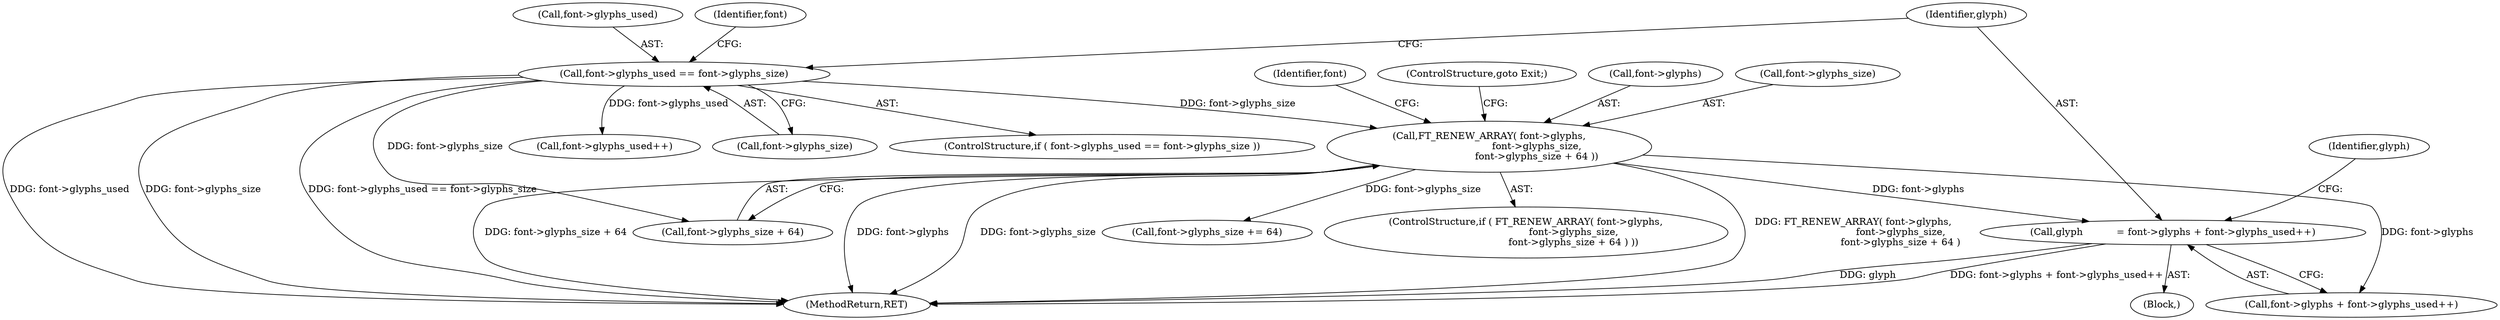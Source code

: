 digraph "0_savannah_07bdb6e289c7954e2a533039dc93c1c136099d2d@integer" {
"1000669" [label="(Call,glyph           = font->glyphs + font->glyphs_used++)"];
"1000651" [label="(Call,FT_RENEW_ARRAY( font->glyphs,\n                               font->glyphs_size,\n                               font->glyphs_size + 64 ))"];
"1000642" [label="(Call,font->glyphs_used == font->glyphs_size)"];
"1000663" [label="(ControlStructure,goto Exit;)"];
"1000642" [label="(Call,font->glyphs_used == font->glyphs_size)"];
"1000681" [label="(Identifier,glyph)"];
"1000675" [label="(Call,font->glyphs_used++)"];
"1000646" [label="(Call,font->glyphs_size)"];
"1000640" [label="(Block,)"];
"1000652" [label="(Call,font->glyphs)"];
"1000655" [label="(Call,font->glyphs_size)"];
"1000664" [label="(Call,font->glyphs_size += 64)"];
"1000670" [label="(Identifier,glyph)"];
"1000650" [label="(ControlStructure,if ( FT_RENEW_ARRAY( font->glyphs,\n                               font->glyphs_size,\n                               font->glyphs_size + 64 ) ))"];
"1000669" [label="(Call,glyph           = font->glyphs + font->glyphs_used++)"];
"1000641" [label="(ControlStructure,if ( font->glyphs_used == font->glyphs_size ))"];
"1000658" [label="(Call,font->glyphs_size + 64)"];
"1000666" [label="(Identifier,font)"];
"1000643" [label="(Call,font->glyphs_used)"];
"1000651" [label="(Call,FT_RENEW_ARRAY( font->glyphs,\n                               font->glyphs_size,\n                               font->glyphs_size + 64 ))"];
"1000671" [label="(Call,font->glyphs + font->glyphs_used++)"];
"1001571" [label="(MethodReturn,RET)"];
"1000653" [label="(Identifier,font)"];
"1000669" -> "1000640"  [label="AST: "];
"1000669" -> "1000671"  [label="CFG: "];
"1000670" -> "1000669"  [label="AST: "];
"1000671" -> "1000669"  [label="AST: "];
"1000681" -> "1000669"  [label="CFG: "];
"1000669" -> "1001571"  [label="DDG: glyph"];
"1000669" -> "1001571"  [label="DDG: font->glyphs + font->glyphs_used++"];
"1000651" -> "1000669"  [label="DDG: font->glyphs"];
"1000651" -> "1000650"  [label="AST: "];
"1000651" -> "1000658"  [label="CFG: "];
"1000652" -> "1000651"  [label="AST: "];
"1000655" -> "1000651"  [label="AST: "];
"1000658" -> "1000651"  [label="AST: "];
"1000663" -> "1000651"  [label="CFG: "];
"1000666" -> "1000651"  [label="CFG: "];
"1000651" -> "1001571"  [label="DDG: font->glyphs_size"];
"1000651" -> "1001571"  [label="DDG: FT_RENEW_ARRAY( font->glyphs,\n                               font->glyphs_size,\n                               font->glyphs_size + 64 )"];
"1000651" -> "1001571"  [label="DDG: font->glyphs"];
"1000651" -> "1001571"  [label="DDG: font->glyphs_size + 64"];
"1000642" -> "1000651"  [label="DDG: font->glyphs_size"];
"1000651" -> "1000664"  [label="DDG: font->glyphs_size"];
"1000651" -> "1000671"  [label="DDG: font->glyphs"];
"1000642" -> "1000641"  [label="AST: "];
"1000642" -> "1000646"  [label="CFG: "];
"1000643" -> "1000642"  [label="AST: "];
"1000646" -> "1000642"  [label="AST: "];
"1000653" -> "1000642"  [label="CFG: "];
"1000670" -> "1000642"  [label="CFG: "];
"1000642" -> "1001571"  [label="DDG: font->glyphs_used"];
"1000642" -> "1001571"  [label="DDG: font->glyphs_size"];
"1000642" -> "1001571"  [label="DDG: font->glyphs_used == font->glyphs_size"];
"1000642" -> "1000658"  [label="DDG: font->glyphs_size"];
"1000642" -> "1000675"  [label="DDG: font->glyphs_used"];
}
